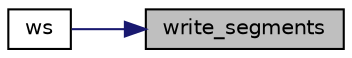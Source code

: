 digraph "write_segments"
{
 // LATEX_PDF_SIZE
  edge [fontname="Helvetica",fontsize="10",labelfontname="Helvetica",labelfontsize="10"];
  node [fontname="Helvetica",fontsize="10",shape=record];
  rankdir="RL";
  Node1 [label="write_segments",height=0.2,width=0.4,color="black", fillcolor="grey75", style="filled", fontcolor="black",tooltip=" "];
  Node1 -> Node2 [dir="back",color="midnightblue",fontsize="10",style="solid",fontname="Helvetica"];
  Node2 [label="ws",height=0.2,width=0.4,color="black", fillcolor="white", style="filled",URL="$d0/d11/arrange_8_c.html#a8dcb29c532f3c60c3bf54093acb2f52a",tooltip=" "];
}
